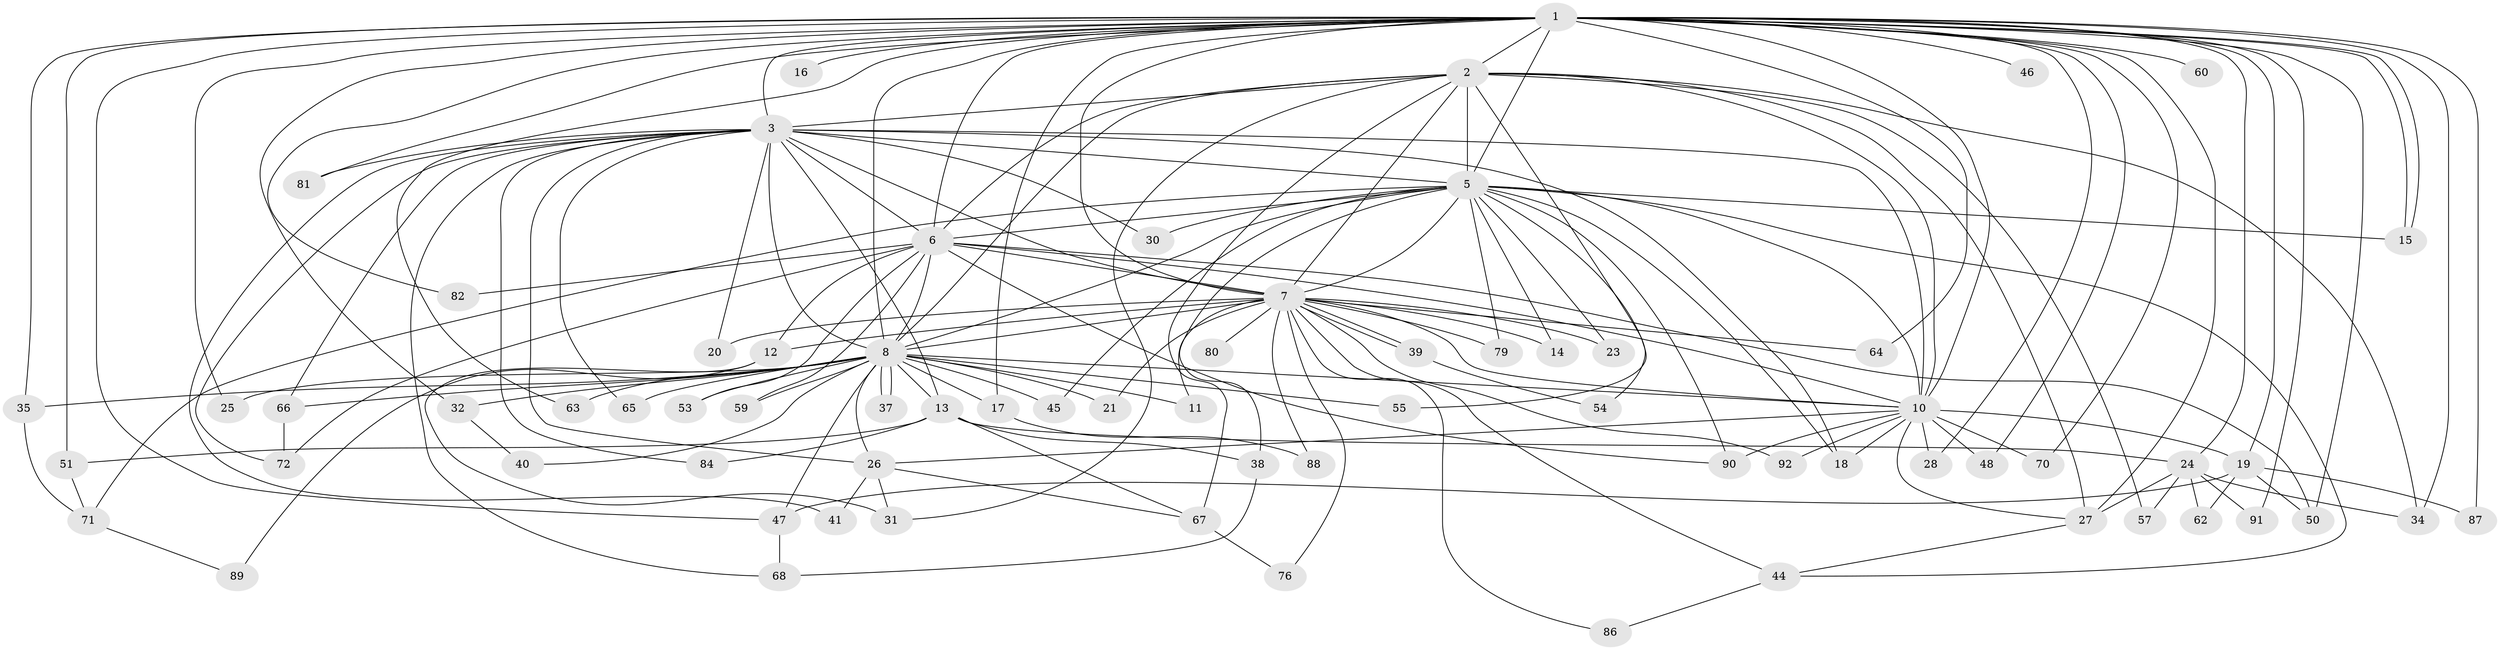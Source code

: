 // Generated by graph-tools (version 1.1) at 2025/23/03/03/25 07:23:46]
// undirected, 71 vertices, 165 edges
graph export_dot {
graph [start="1"]
  node [color=gray90,style=filled];
  1 [super="+4"];
  2 [super="+43"];
  3 [super="+33"];
  5 [super="+9"];
  6 [super="+36"];
  7 [super="+29"];
  8 [super="+58"];
  10 [super="+83"];
  11;
  12 [super="+73"];
  13;
  14;
  15 [super="+78"];
  16;
  17;
  18 [super="+22"];
  19 [super="+69"];
  20;
  21;
  23;
  24 [super="+52"];
  25 [super="+49"];
  26 [super="+42"];
  27;
  28;
  30;
  31 [super="+56"];
  32;
  34;
  35;
  37;
  38 [super="+85"];
  39;
  40;
  41;
  44 [super="+74"];
  45;
  46;
  47 [super="+61"];
  48;
  50;
  51;
  53;
  54;
  55;
  57;
  59;
  60;
  62;
  63;
  64;
  65;
  66;
  67 [super="+93"];
  68;
  70;
  71 [super="+77"];
  72 [super="+75"];
  76;
  79;
  80;
  81;
  82;
  84;
  86;
  87;
  88;
  89;
  90 [super="+94"];
  91;
  92;
  1 -- 2 [weight=2];
  1 -- 3 [weight=2];
  1 -- 5 [weight=4];
  1 -- 6 [weight=2];
  1 -- 7 [weight=2];
  1 -- 8 [weight=3];
  1 -- 10 [weight=2];
  1 -- 15;
  1 -- 15;
  1 -- 16 [weight=2];
  1 -- 24;
  1 -- 34;
  1 -- 35;
  1 -- 46 [weight=2];
  1 -- 50;
  1 -- 51;
  1 -- 60 [weight=2];
  1 -- 64;
  1 -- 70;
  1 -- 82;
  1 -- 87;
  1 -- 91;
  1 -- 17;
  1 -- 81;
  1 -- 19;
  1 -- 25;
  1 -- 27;
  1 -- 28;
  1 -- 32;
  1 -- 47;
  1 -- 48;
  1 -- 63;
  2 -- 3;
  2 -- 5 [weight=2];
  2 -- 6;
  2 -- 7;
  2 -- 8;
  2 -- 10;
  2 -- 27;
  2 -- 31;
  2 -- 55;
  2 -- 57;
  2 -- 67;
  2 -- 34;
  3 -- 5 [weight=3];
  3 -- 6;
  3 -- 7;
  3 -- 8;
  3 -- 10;
  3 -- 13;
  3 -- 18;
  3 -- 20;
  3 -- 26;
  3 -- 30;
  3 -- 41;
  3 -- 65;
  3 -- 66;
  3 -- 68;
  3 -- 81;
  3 -- 84;
  3 -- 72;
  5 -- 6 [weight=2];
  5 -- 7 [weight=3];
  5 -- 8 [weight=2];
  5 -- 10 [weight=2];
  5 -- 14;
  5 -- 23;
  5 -- 30;
  5 -- 38;
  5 -- 54;
  5 -- 71;
  5 -- 44;
  5 -- 45;
  5 -- 79;
  5 -- 18;
  5 -- 90;
  5 -- 15;
  6 -- 7 [weight=2];
  6 -- 8;
  6 -- 10;
  6 -- 12;
  6 -- 53;
  6 -- 82;
  6 -- 90;
  6 -- 50;
  6 -- 72;
  6 -- 59;
  7 -- 8;
  7 -- 10;
  7 -- 11;
  7 -- 12 [weight=2];
  7 -- 14;
  7 -- 20;
  7 -- 21;
  7 -- 23;
  7 -- 39;
  7 -- 39;
  7 -- 76;
  7 -- 80 [weight=2];
  7 -- 86;
  7 -- 88;
  7 -- 92;
  7 -- 64;
  7 -- 44;
  7 -- 79;
  8 -- 10;
  8 -- 11;
  8 -- 13;
  8 -- 17;
  8 -- 21;
  8 -- 25 [weight=2];
  8 -- 26;
  8 -- 32;
  8 -- 35;
  8 -- 37;
  8 -- 37;
  8 -- 40;
  8 -- 45;
  8 -- 47;
  8 -- 53;
  8 -- 55;
  8 -- 59;
  8 -- 63;
  8 -- 65;
  8 -- 66;
  10 -- 19;
  10 -- 28;
  10 -- 48;
  10 -- 70;
  10 -- 90;
  10 -- 92;
  10 -- 27;
  10 -- 26;
  10 -- 18;
  12 -- 89;
  12 -- 31;
  13 -- 24;
  13 -- 38;
  13 -- 51;
  13 -- 67;
  13 -- 84;
  17 -- 88;
  19 -- 62;
  19 -- 47;
  19 -- 50;
  19 -- 87;
  24 -- 34;
  24 -- 57;
  24 -- 62;
  24 -- 91;
  24 -- 27;
  26 -- 31;
  26 -- 41;
  26 -- 67;
  27 -- 44;
  32 -- 40;
  35 -- 71;
  38 -- 68;
  39 -- 54;
  44 -- 86;
  47 -- 68;
  51 -- 71;
  66 -- 72;
  67 -- 76;
  71 -- 89;
}
